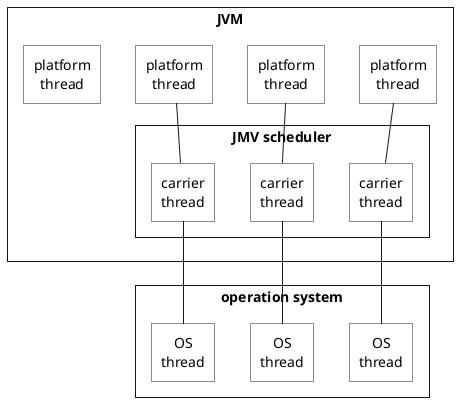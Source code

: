 @startuml

skinparam {
    defaultTextAlignment center
    roundCorner 0
    CardBackgroundColor transparent
    RectangleBackgroundColor transparent
    RectangleFontName Source Sans Pro
}

rectangle JVM {
  rectangle "platform\nthread" as PlatformThread1
  rectangle "platform\nthread" as PlatformThread2
  rectangle "platform\nthread" as PlatformThread3
  rectangle "platform\nthread" as PlatformThread4

  rectangle "JMV scheduler" {
    rectangle "сarrier\nthread" as CarrierThread1
    rectangle "сarrier\nthread" as CarrierThread2
    rectangle "сarrier\nthread" as CarrierThread3
  }
}

rectangle "operation system" {
  rectangle "OS\nthread" as OsThread1
  rectangle "OS\nthread" as OsThread2
  rectangle "OS\nthread" as OsThread3
}

OsThread1 -up- CarrierThread1
OsThread2 -up- CarrierThread2
OsThread3 -up- CarrierThread3

CarrierThread1 -up- PlatformThread1
CarrierThread2 -up- PlatformThread2
CarrierThread3 -up- PlatformThread3

@enduml
